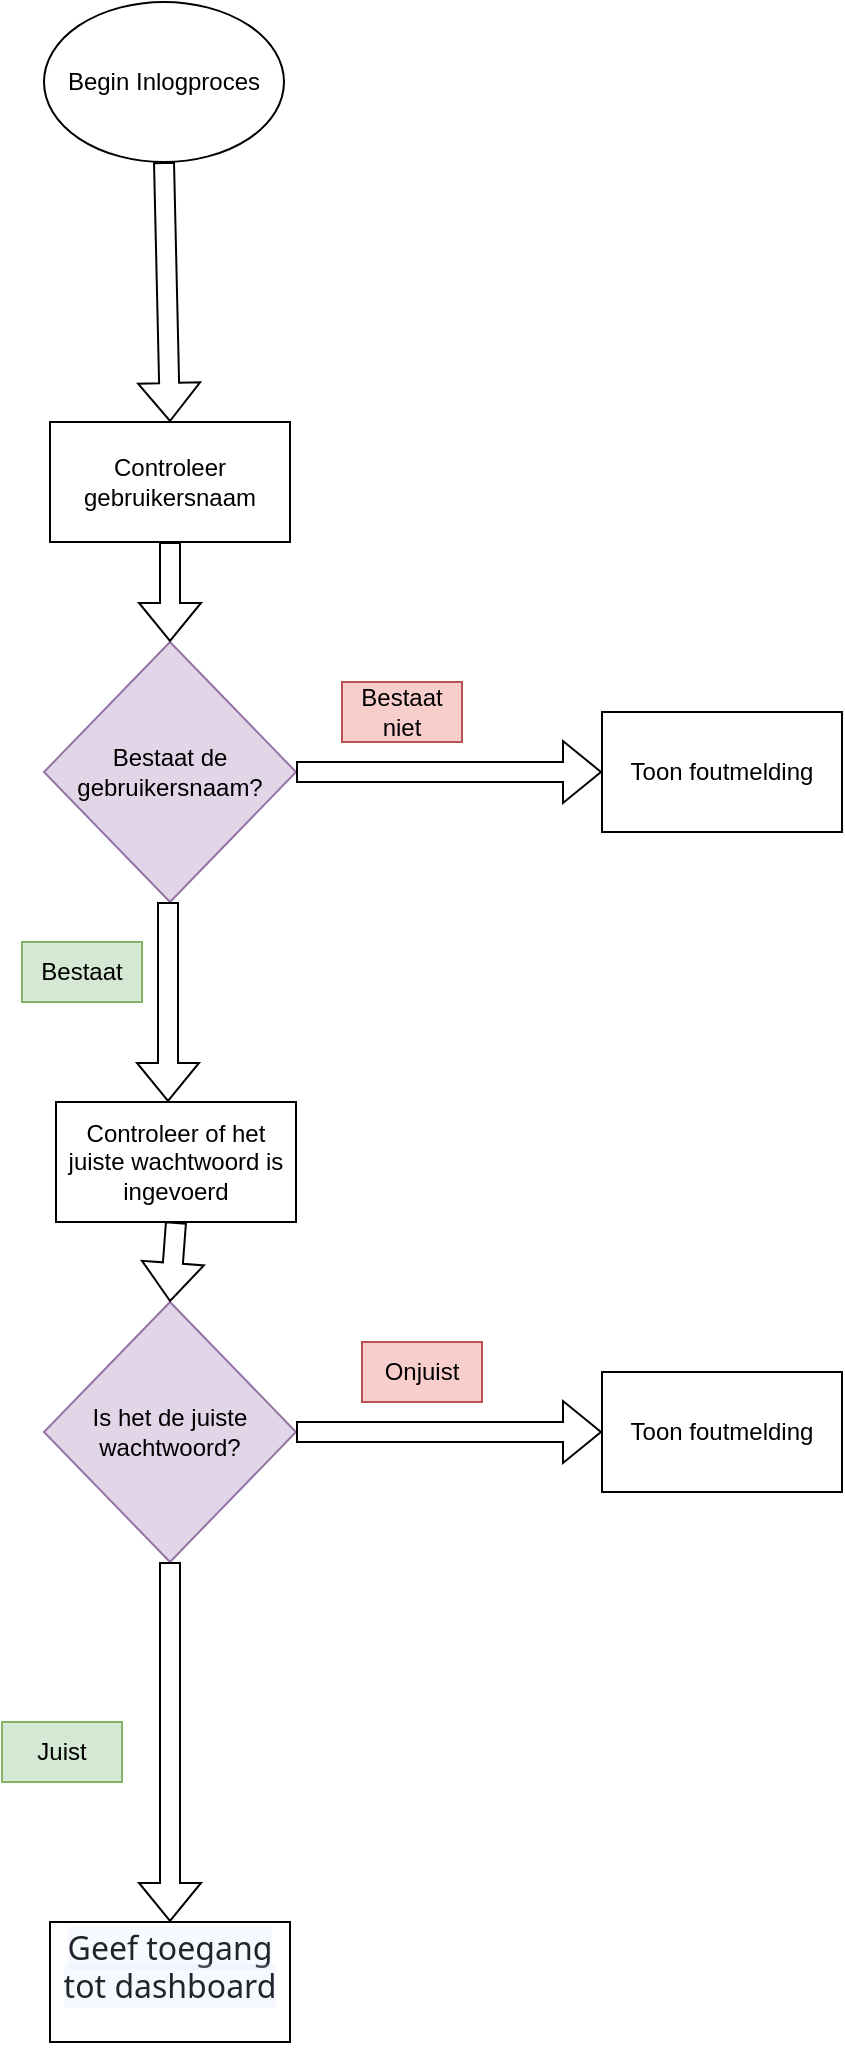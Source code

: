 <mxfile version="26.0.16">
  <diagram name="Pagina-1" id="U15-9ZOeLGcShA4NubGZ">
    <mxGraphModel dx="1687" dy="2047" grid="1" gridSize="10" guides="1" tooltips="1" connect="1" arrows="1" fold="1" page="1" pageScale="1" pageWidth="827" pageHeight="1169" math="0" shadow="0">
      <root>
        <mxCell id="0" />
        <mxCell id="1" parent="0" />
        <mxCell id="nAU2V2irXed_U36i0_ef-1" value="Begin Inlogproces" style="ellipse;whiteSpace=wrap;html=1;" vertex="1" parent="1">
          <mxGeometry x="351" y="-670" width="120" height="80" as="geometry" />
        </mxCell>
        <mxCell id="nAU2V2irXed_U36i0_ef-3" value="Bestaat de gebruikersnaam?" style="rhombus;whiteSpace=wrap;html=1;fillColor=#e1d5e7;strokeColor=#9673a6;" vertex="1" parent="1">
          <mxGeometry x="351" y="-350" width="126" height="130" as="geometry" />
        </mxCell>
        <mxCell id="nAU2V2irXed_U36i0_ef-5" value="Is het de juiste wachtwoord?" style="rhombus;whiteSpace=wrap;html=1;fillColor=#e1d5e7;strokeColor=#9673a6;" vertex="1" parent="1">
          <mxGeometry x="351" y="-20" width="126" height="130" as="geometry" />
        </mxCell>
        <mxCell id="nAU2V2irXed_U36i0_ef-6" value="" style="shape=flexArrow;endArrow=classic;html=1;rounded=0;exitX=1;exitY=0.5;exitDx=0;exitDy=0;" edge="1" parent="1" source="nAU2V2irXed_U36i0_ef-3">
          <mxGeometry width="50" height="50" relative="1" as="geometry">
            <mxPoint x="480" y="-280" as="sourcePoint" />
            <mxPoint x="630" y="-285" as="targetPoint" />
          </mxGeometry>
        </mxCell>
        <mxCell id="nAU2V2irXed_U36i0_ef-7" value="" style="shape=flexArrow;endArrow=classic;html=1;rounded=0;exitX=0.5;exitY=1;exitDx=0;exitDy=0;" edge="1" parent="1" source="nAU2V2irXed_U36i0_ef-1">
          <mxGeometry width="50" height="50" relative="1" as="geometry">
            <mxPoint x="410" y="-390" as="sourcePoint" />
            <mxPoint x="414" y="-460" as="targetPoint" />
          </mxGeometry>
        </mxCell>
        <mxCell id="nAU2V2irXed_U36i0_ef-8" value="Bestaat niet" style="text;html=1;align=center;verticalAlign=middle;whiteSpace=wrap;rounded=0;fillColor=#f8cecc;strokeColor=#b85450;" vertex="1" parent="1">
          <mxGeometry x="500" y="-330" width="60" height="30" as="geometry" />
        </mxCell>
        <mxCell id="nAU2V2irXed_U36i0_ef-9" value="Toon foutmelding" style="rounded=0;whiteSpace=wrap;html=1;" vertex="1" parent="1">
          <mxGeometry x="630" y="-315" width="120" height="60" as="geometry" />
        </mxCell>
        <mxCell id="nAU2V2irXed_U36i0_ef-10" value="" style="shape=flexArrow;endArrow=classic;html=1;rounded=0;exitX=0.5;exitY=1;exitDx=0;exitDy=0;entryX=0.5;entryY=0;entryDx=0;entryDy=0;" edge="1" parent="1">
          <mxGeometry width="50" height="50" relative="1" as="geometry">
            <mxPoint x="413" y="-220" as="sourcePoint" />
            <mxPoint x="413" y="-120" as="targetPoint" />
          </mxGeometry>
        </mxCell>
        <mxCell id="nAU2V2irXed_U36i0_ef-11" value="Bestaat" style="text;html=1;align=center;verticalAlign=middle;whiteSpace=wrap;rounded=0;fillColor=#d5e8d4;strokeColor=#82b366;" vertex="1" parent="1">
          <mxGeometry x="340" y="-200" width="60" height="30" as="geometry" />
        </mxCell>
        <mxCell id="nAU2V2irXed_U36i0_ef-12" value="" style="shape=flexArrow;endArrow=classic;html=1;rounded=0;exitX=1;exitY=0.5;exitDx=0;exitDy=0;entryX=0;entryY=0.5;entryDx=0;entryDy=0;" edge="1" parent="1" source="nAU2V2irXed_U36i0_ef-5" target="nAU2V2irXed_U36i0_ef-13">
          <mxGeometry width="50" height="50" relative="1" as="geometry">
            <mxPoint x="480" y="-50" as="sourcePoint" />
            <mxPoint x="630" y="-55" as="targetPoint" />
          </mxGeometry>
        </mxCell>
        <mxCell id="nAU2V2irXed_U36i0_ef-13" value="Toon foutmelding" style="rounded=0;whiteSpace=wrap;html=1;" vertex="1" parent="1">
          <mxGeometry x="630" y="15" width="120" height="60" as="geometry" />
        </mxCell>
        <mxCell id="nAU2V2irXed_U36i0_ef-16" value="Onjuist" style="text;html=1;align=center;verticalAlign=middle;whiteSpace=wrap;rounded=0;fillColor=#f8cecc;strokeColor=#b85450;" vertex="1" parent="1">
          <mxGeometry x="510" width="60" height="30" as="geometry" />
        </mxCell>
        <mxCell id="nAU2V2irXed_U36i0_ef-17" value="&#xa;&lt;span style=&quot;color: rgb(33, 37, 41); font-family: system-ui, -apple-system, &amp;quot;Segoe UI&amp;quot;, Roboto, &amp;quot;Helvetica Neue&amp;quot;, &amp;quot;Noto Sans&amp;quot;, &amp;quot;Liberation Sans&amp;quot;, Arial, sans-serif, &amp;quot;Apple Color Emoji&amp;quot;, &amp;quot;Segoe UI Emoji&amp;quot;, &amp;quot;Segoe UI Symbol&amp;quot;, &amp;quot;Noto Color Emoji&amp;quot;; font-size: 16px; font-style: normal; font-variant-ligatures: normal; font-variant-caps: normal; font-weight: 400; letter-spacing: normal; orphans: 2; text-align: left; text-indent: 0px; text-transform: none; widows: 2; word-spacing: 0px; -webkit-text-stroke-width: 0px; white-space: normal; background-color: rgba(207, 226, 255, 0.2); text-decoration-thickness: initial; text-decoration-style: initial; text-decoration-color: initial; display: inline !important; float: none;&quot;&gt;Geef toegang tot dashboard&lt;/span&gt;&#xa;&#xa;" style="rounded=0;whiteSpace=wrap;html=1;" vertex="1" parent="1">
          <mxGeometry x="354" y="290" width="120" height="60" as="geometry" />
        </mxCell>
        <mxCell id="nAU2V2irXed_U36i0_ef-18" value="" style="shape=flexArrow;endArrow=classic;html=1;rounded=0;entryX=0.5;entryY=0;entryDx=0;entryDy=0;" edge="1" parent="1" target="nAU2V2irXed_U36i0_ef-17">
          <mxGeometry width="50" height="50" relative="1" as="geometry">
            <mxPoint x="414" y="110" as="sourcePoint" />
            <mxPoint x="480" y="-10" as="targetPoint" />
          </mxGeometry>
        </mxCell>
        <mxCell id="nAU2V2irXed_U36i0_ef-19" value="Juist" style="text;html=1;align=center;verticalAlign=middle;whiteSpace=wrap;rounded=0;fillColor=#d5e8d4;strokeColor=#82b366;" vertex="1" parent="1">
          <mxGeometry x="330" y="190" width="60" height="30" as="geometry" />
        </mxCell>
        <mxCell id="nAU2V2irXed_U36i0_ef-20" value="Controleer gebruikersnaam" style="rounded=0;whiteSpace=wrap;html=1;" vertex="1" parent="1">
          <mxGeometry x="354" y="-460" width="120" height="60" as="geometry" />
        </mxCell>
        <mxCell id="nAU2V2irXed_U36i0_ef-21" value="" style="shape=flexArrow;endArrow=classic;html=1;rounded=0;exitX=0.5;exitY=1;exitDx=0;exitDy=0;entryX=0.5;entryY=0;entryDx=0;entryDy=0;" edge="1" parent="1" source="nAU2V2irXed_U36i0_ef-20" target="nAU2V2irXed_U36i0_ef-3">
          <mxGeometry width="50" height="50" relative="1" as="geometry">
            <mxPoint x="410" y="-360" as="sourcePoint" />
            <mxPoint x="460" y="-410" as="targetPoint" />
          </mxGeometry>
        </mxCell>
        <mxCell id="nAU2V2irXed_U36i0_ef-22" value="Controleer of het juiste wachtwoord is ingevoerd" style="rounded=0;whiteSpace=wrap;html=1;" vertex="1" parent="1">
          <mxGeometry x="357" y="-120" width="120" height="60" as="geometry" />
        </mxCell>
        <mxCell id="nAU2V2irXed_U36i0_ef-23" value="" style="shape=flexArrow;endArrow=classic;html=1;rounded=0;entryX=0.5;entryY=0;entryDx=0;entryDy=0;exitX=0.5;exitY=1;exitDx=0;exitDy=0;" edge="1" parent="1" source="nAU2V2irXed_U36i0_ef-22" target="nAU2V2irXed_U36i0_ef-5">
          <mxGeometry width="50" height="50" relative="1" as="geometry">
            <mxPoint x="410" y="-50" as="sourcePoint" />
            <mxPoint x="460" y="-100" as="targetPoint" />
          </mxGeometry>
        </mxCell>
      </root>
    </mxGraphModel>
  </diagram>
</mxfile>
